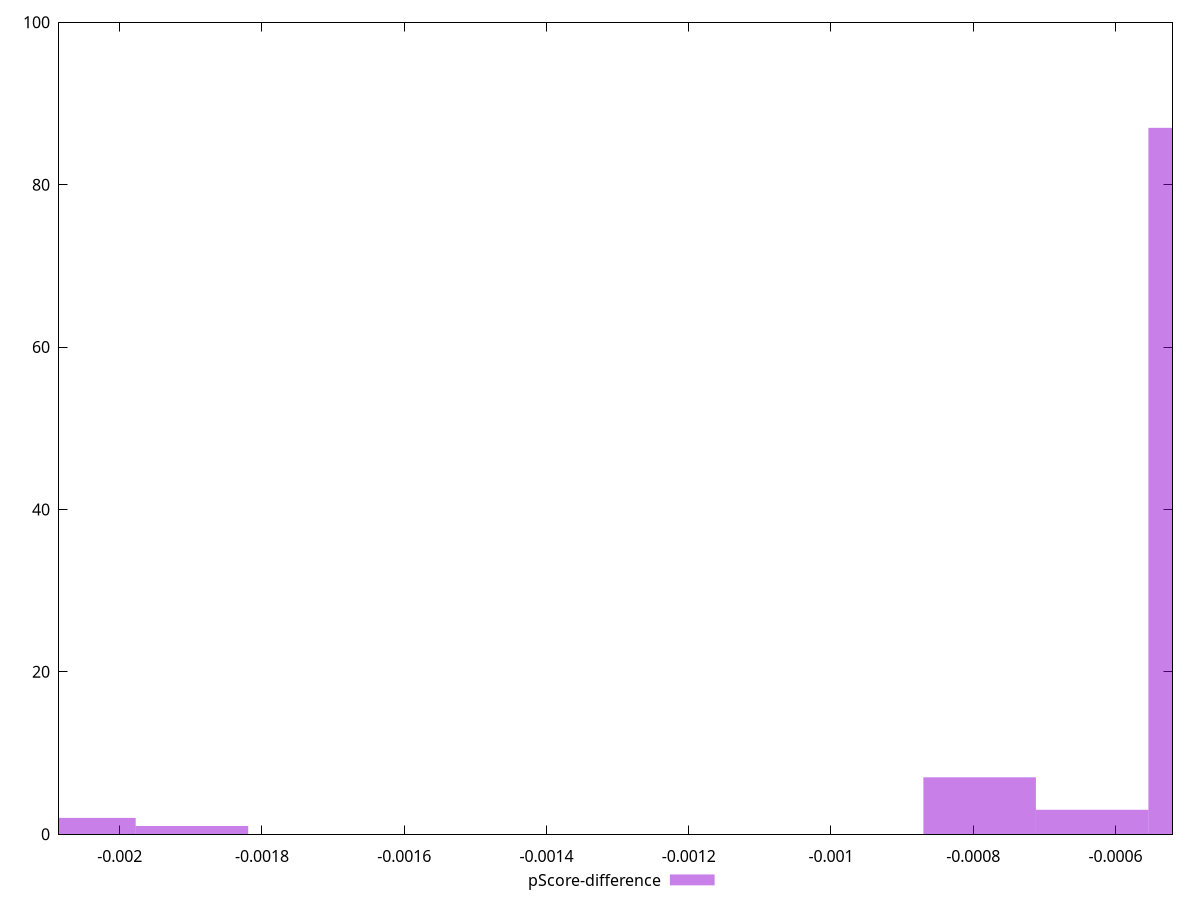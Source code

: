 reset

$pScoreDifference <<EOF
-0.0018984489283168527 1
-0.0006328163094389509 3
-0.0004746122320792132 87
-0.0007910203867986887 7
-0.0020566530056765906 2
EOF

set key outside below
set boxwidth 0.00015820407735973773
set xrange [-0.0020853579638202557:-0.0005198948525115821]
set yrange [0:100]
set trange [0:100]
set style fill transparent solid 0.5 noborder
set terminal svg size 640, 490 enhanced background rgb 'white'
set output "reports/report_00032_2021-02-25T10-28-15.087Z/interactive/samples/card/pScore-difference/histogram.svg"

plot $pScoreDifference title "pScore-difference" with boxes

reset
